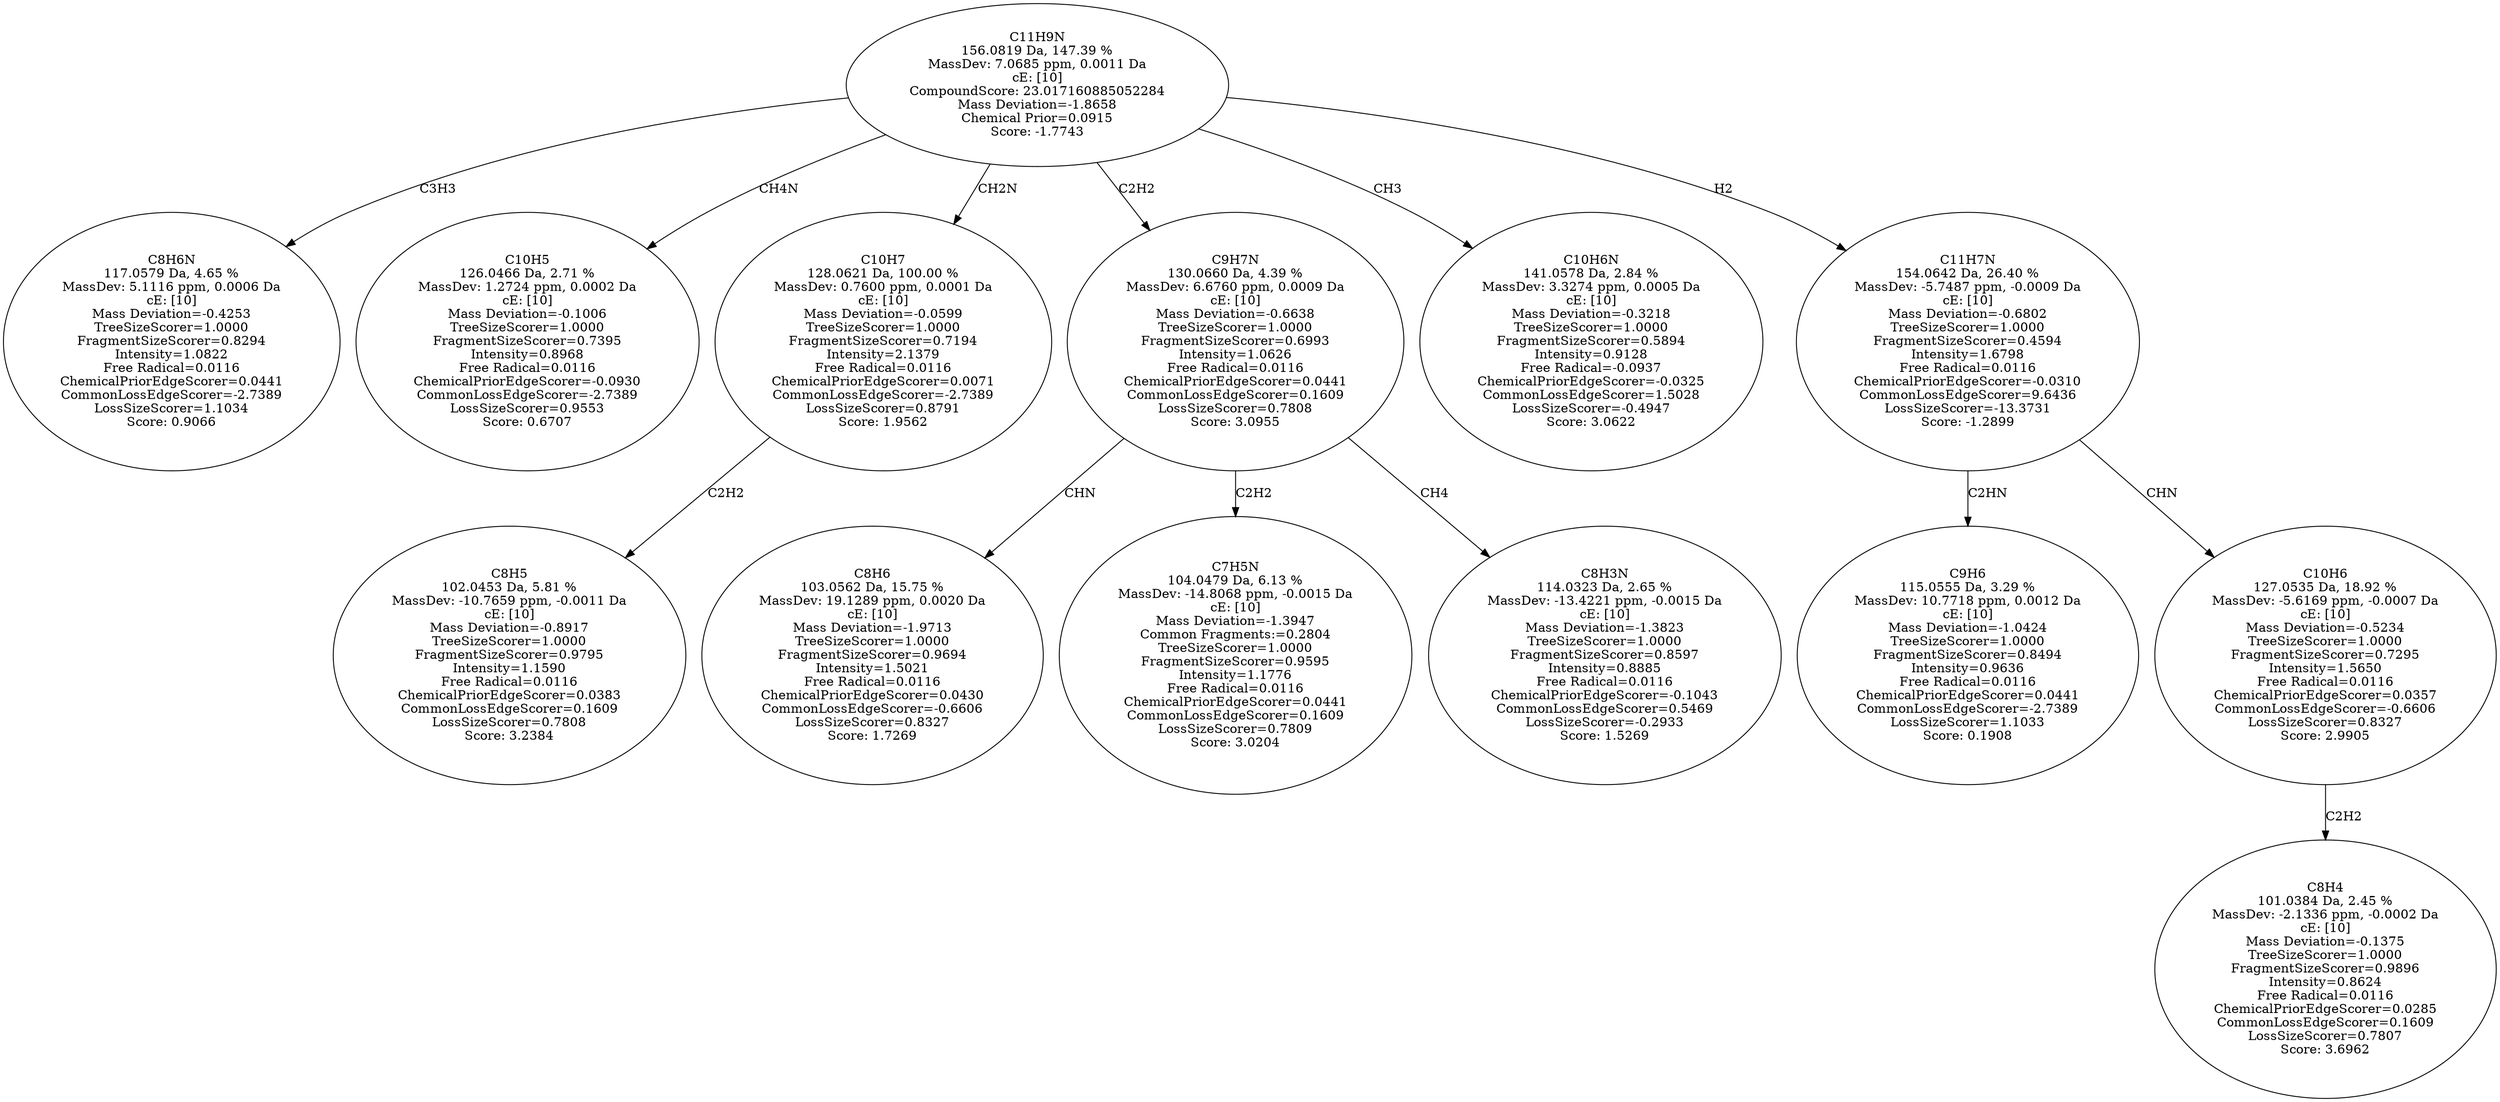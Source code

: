strict digraph {
v1 [label="C8H6N\n117.0579 Da, 4.65 %\nMassDev: 5.1116 ppm, 0.0006 Da\ncE: [10]\nMass Deviation=-0.4253\nTreeSizeScorer=1.0000\nFragmentSizeScorer=0.8294\nIntensity=1.0822\nFree Radical=0.0116\nChemicalPriorEdgeScorer=0.0441\nCommonLossEdgeScorer=-2.7389\nLossSizeScorer=1.1034\nScore: 0.9066"];
v2 [label="C10H5\n126.0466 Da, 2.71 %\nMassDev: 1.2724 ppm, 0.0002 Da\ncE: [10]\nMass Deviation=-0.1006\nTreeSizeScorer=1.0000\nFragmentSizeScorer=0.7395\nIntensity=0.8968\nFree Radical=0.0116\nChemicalPriorEdgeScorer=-0.0930\nCommonLossEdgeScorer=-2.7389\nLossSizeScorer=0.9553\nScore: 0.6707"];
v3 [label="C8H5\n102.0453 Da, 5.81 %\nMassDev: -10.7659 ppm, -0.0011 Da\ncE: [10]\nMass Deviation=-0.8917\nTreeSizeScorer=1.0000\nFragmentSizeScorer=0.9795\nIntensity=1.1590\nFree Radical=0.0116\nChemicalPriorEdgeScorer=0.0383\nCommonLossEdgeScorer=0.1609\nLossSizeScorer=0.7808\nScore: 3.2384"];
v4 [label="C10H7\n128.0621 Da, 100.00 %\nMassDev: 0.7600 ppm, 0.0001 Da\ncE: [10]\nMass Deviation=-0.0599\nTreeSizeScorer=1.0000\nFragmentSizeScorer=0.7194\nIntensity=2.1379\nFree Radical=0.0116\nChemicalPriorEdgeScorer=0.0071\nCommonLossEdgeScorer=-2.7389\nLossSizeScorer=0.8791\nScore: 1.9562"];
v5 [label="C8H6\n103.0562 Da, 15.75 %\nMassDev: 19.1289 ppm, 0.0020 Da\ncE: [10]\nMass Deviation=-1.9713\nTreeSizeScorer=1.0000\nFragmentSizeScorer=0.9694\nIntensity=1.5021\nFree Radical=0.0116\nChemicalPriorEdgeScorer=0.0430\nCommonLossEdgeScorer=-0.6606\nLossSizeScorer=0.8327\nScore: 1.7269"];
v6 [label="C7H5N\n104.0479 Da, 6.13 %\nMassDev: -14.8068 ppm, -0.0015 Da\ncE: [10]\nMass Deviation=-1.3947\nCommon Fragments:=0.2804\nTreeSizeScorer=1.0000\nFragmentSizeScorer=0.9595\nIntensity=1.1776\nFree Radical=0.0116\nChemicalPriorEdgeScorer=0.0441\nCommonLossEdgeScorer=0.1609\nLossSizeScorer=0.7809\nScore: 3.0204"];
v7 [label="C8H3N\n114.0323 Da, 2.65 %\nMassDev: -13.4221 ppm, -0.0015 Da\ncE: [10]\nMass Deviation=-1.3823\nTreeSizeScorer=1.0000\nFragmentSizeScorer=0.8597\nIntensity=0.8885\nFree Radical=0.0116\nChemicalPriorEdgeScorer=-0.1043\nCommonLossEdgeScorer=0.5469\nLossSizeScorer=-0.2933\nScore: 1.5269"];
v8 [label="C9H7N\n130.0660 Da, 4.39 %\nMassDev: 6.6760 ppm, 0.0009 Da\ncE: [10]\nMass Deviation=-0.6638\nTreeSizeScorer=1.0000\nFragmentSizeScorer=0.6993\nIntensity=1.0626\nFree Radical=0.0116\nChemicalPriorEdgeScorer=0.0441\nCommonLossEdgeScorer=0.1609\nLossSizeScorer=0.7808\nScore: 3.0955"];
v9 [label="C10H6N\n141.0578 Da, 2.84 %\nMassDev: 3.3274 ppm, 0.0005 Da\ncE: [10]\nMass Deviation=-0.3218\nTreeSizeScorer=1.0000\nFragmentSizeScorer=0.5894\nIntensity=0.9128\nFree Radical=-0.0937\nChemicalPriorEdgeScorer=-0.0325\nCommonLossEdgeScorer=1.5028\nLossSizeScorer=-0.4947\nScore: 3.0622"];
v10 [label="C9H6\n115.0555 Da, 3.29 %\nMassDev: 10.7718 ppm, 0.0012 Da\ncE: [10]\nMass Deviation=-1.0424\nTreeSizeScorer=1.0000\nFragmentSizeScorer=0.8494\nIntensity=0.9636\nFree Radical=0.0116\nChemicalPriorEdgeScorer=0.0441\nCommonLossEdgeScorer=-2.7389\nLossSizeScorer=1.1033\nScore: 0.1908"];
v11 [label="C8H4\n101.0384 Da, 2.45 %\nMassDev: -2.1336 ppm, -0.0002 Da\ncE: [10]\nMass Deviation=-0.1375\nTreeSizeScorer=1.0000\nFragmentSizeScorer=0.9896\nIntensity=0.8624\nFree Radical=0.0116\nChemicalPriorEdgeScorer=0.0285\nCommonLossEdgeScorer=0.1609\nLossSizeScorer=0.7807\nScore: 3.6962"];
v12 [label="C10H6\n127.0535 Da, 18.92 %\nMassDev: -5.6169 ppm, -0.0007 Da\ncE: [10]\nMass Deviation=-0.5234\nTreeSizeScorer=1.0000\nFragmentSizeScorer=0.7295\nIntensity=1.5650\nFree Radical=0.0116\nChemicalPriorEdgeScorer=0.0357\nCommonLossEdgeScorer=-0.6606\nLossSizeScorer=0.8327\nScore: 2.9905"];
v13 [label="C11H7N\n154.0642 Da, 26.40 %\nMassDev: -5.7487 ppm, -0.0009 Da\ncE: [10]\nMass Deviation=-0.6802\nTreeSizeScorer=1.0000\nFragmentSizeScorer=0.4594\nIntensity=1.6798\nFree Radical=0.0116\nChemicalPriorEdgeScorer=-0.0310\nCommonLossEdgeScorer=9.6436\nLossSizeScorer=-13.3731\nScore: -1.2899"];
v14 [label="C11H9N\n156.0819 Da, 147.39 %\nMassDev: 7.0685 ppm, 0.0011 Da\ncE: [10]\nCompoundScore: 23.017160885052284\nMass Deviation=-1.8658\nChemical Prior=0.0915\nScore: -1.7743"];
v14 -> v1 [label="C3H3"];
v14 -> v2 [label="CH4N"];
v4 -> v3 [label="C2H2"];
v14 -> v4 [label="CH2N"];
v8 -> v5 [label="CHN"];
v8 -> v6 [label="C2H2"];
v8 -> v7 [label="CH4"];
v14 -> v8 [label="C2H2"];
v14 -> v9 [label="CH3"];
v13 -> v10 [label="C2HN"];
v12 -> v11 [label="C2H2"];
v13 -> v12 [label="CHN"];
v14 -> v13 [label="H2"];
}